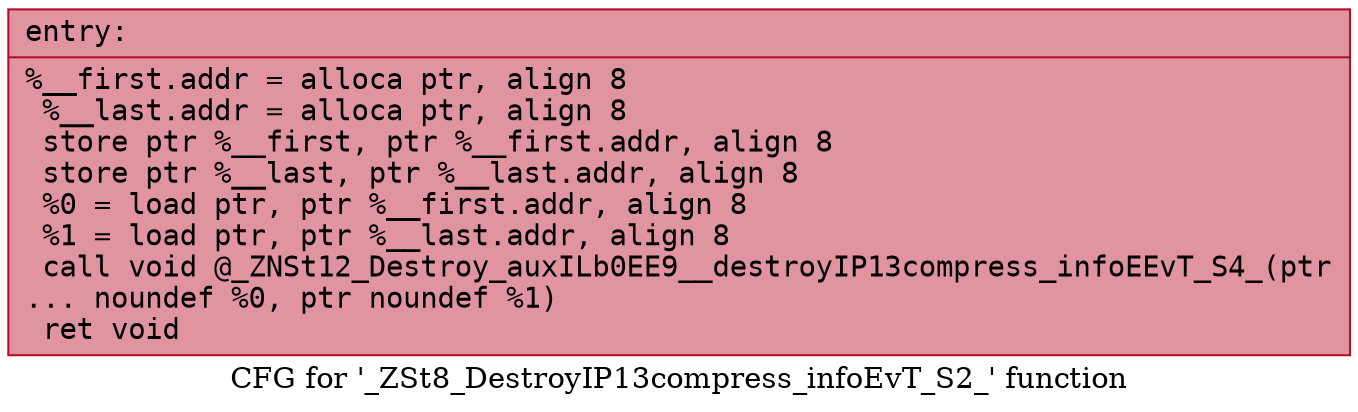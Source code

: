 digraph "CFG for '_ZSt8_DestroyIP13compress_infoEvT_S2_' function" {
	label="CFG for '_ZSt8_DestroyIP13compress_infoEvT_S2_' function";

	Node0x5651cd869c00 [shape=record,color="#b70d28ff", style=filled, fillcolor="#b70d2870" fontname="Courier",label="{entry:\l|  %__first.addr = alloca ptr, align 8\l  %__last.addr = alloca ptr, align 8\l  store ptr %__first, ptr %__first.addr, align 8\l  store ptr %__last, ptr %__last.addr, align 8\l  %0 = load ptr, ptr %__first.addr, align 8\l  %1 = load ptr, ptr %__last.addr, align 8\l  call void @_ZNSt12_Destroy_auxILb0EE9__destroyIP13compress_infoEEvT_S4_(ptr\l... noundef %0, ptr noundef %1)\l  ret void\l}"];
}
